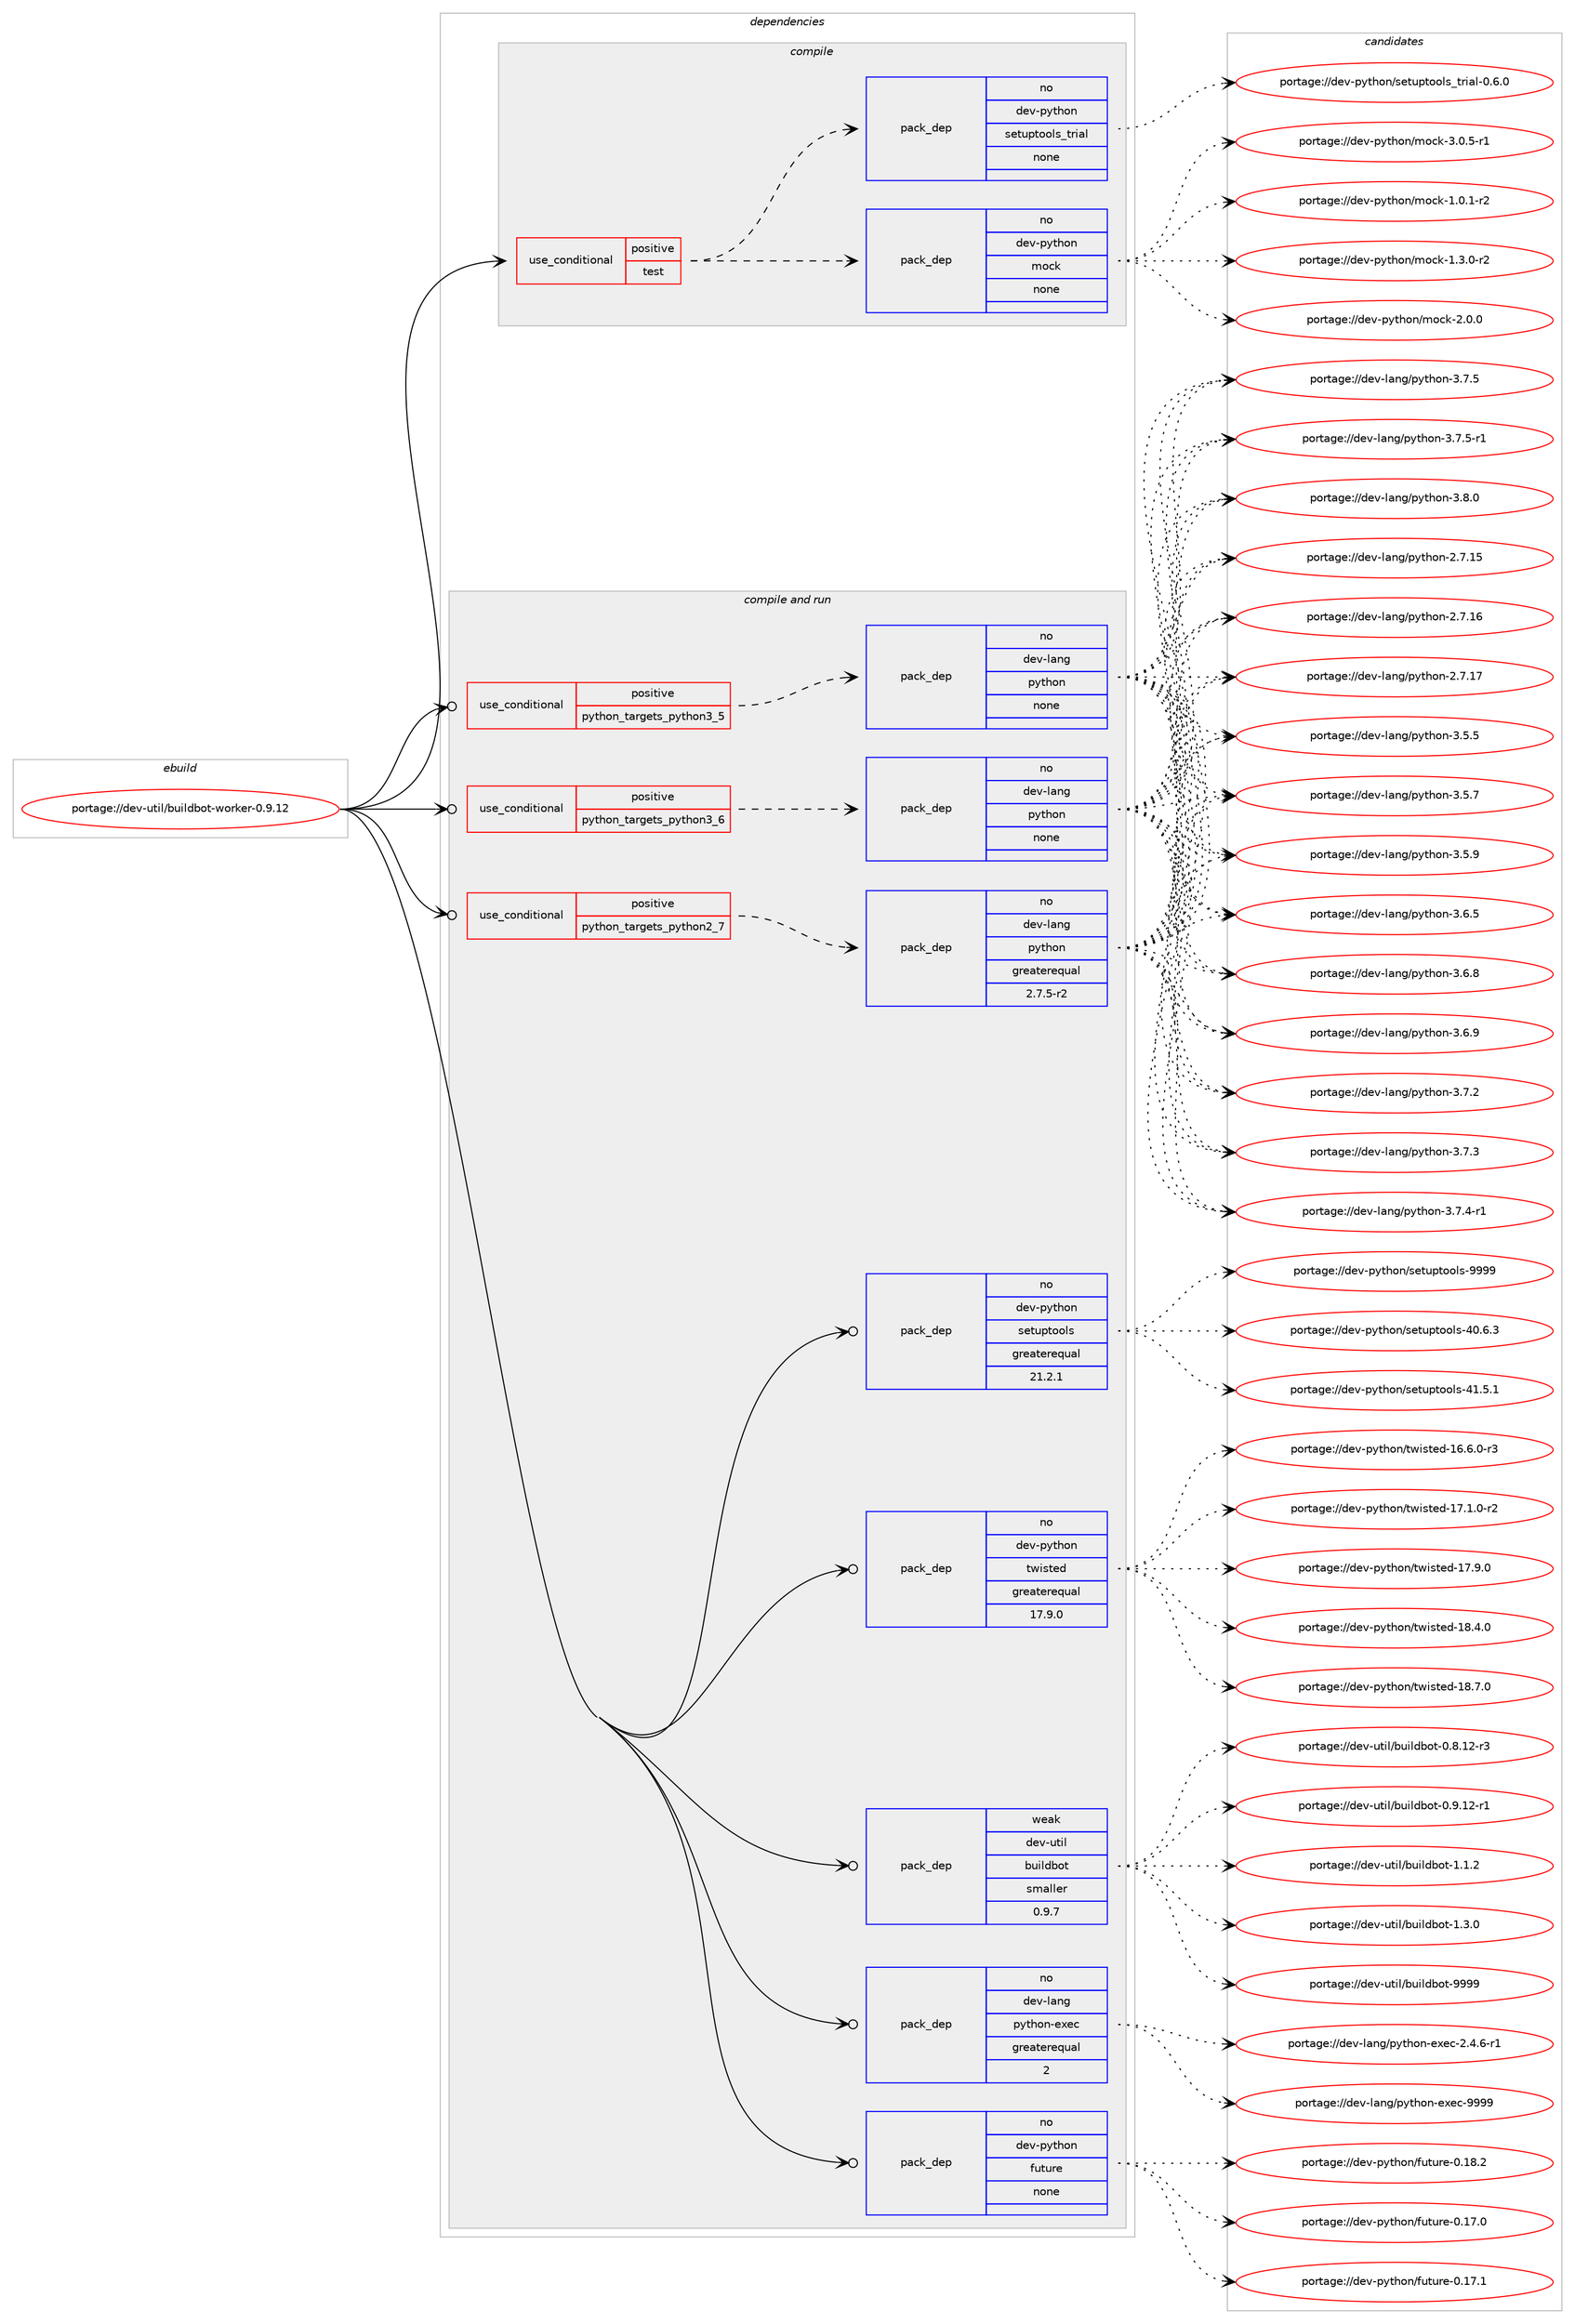 digraph prolog {

# *************
# Graph options
# *************

newrank=true;
concentrate=true;
compound=true;
graph [rankdir=LR,fontname=Helvetica,fontsize=10,ranksep=1.5];#, ranksep=2.5, nodesep=0.2];
edge  [arrowhead=vee];
node  [fontname=Helvetica,fontsize=10];

# **********
# The ebuild
# **********

subgraph cluster_leftcol {
color=gray;
rank=same;
label=<<i>ebuild</i>>;
id [label="portage://dev-util/buildbot-worker-0.9.12", color=red, width=4, href="../dev-util/buildbot-worker-0.9.12.svg"];
}

# ****************
# The dependencies
# ****************

subgraph cluster_midcol {
color=gray;
label=<<i>dependencies</i>>;
subgraph cluster_compile {
fillcolor="#eeeeee";
style=filled;
label=<<i>compile</i>>;
subgraph cond70484 {
dependency259561 [label=<<TABLE BORDER="0" CELLBORDER="1" CELLSPACING="0" CELLPADDING="4"><TR><TD ROWSPAN="3" CELLPADDING="10">use_conditional</TD></TR><TR><TD>positive</TD></TR><TR><TD>test</TD></TR></TABLE>>, shape=none, color=red];
subgraph pack185456 {
dependency259562 [label=<<TABLE BORDER="0" CELLBORDER="1" CELLSPACING="0" CELLPADDING="4" WIDTH="220"><TR><TD ROWSPAN="6" CELLPADDING="30">pack_dep</TD></TR><TR><TD WIDTH="110">no</TD></TR><TR><TD>dev-python</TD></TR><TR><TD>mock</TD></TR><TR><TD>none</TD></TR><TR><TD></TD></TR></TABLE>>, shape=none, color=blue];
}
dependency259561:e -> dependency259562:w [weight=20,style="dashed",arrowhead="vee"];
subgraph pack185457 {
dependency259563 [label=<<TABLE BORDER="0" CELLBORDER="1" CELLSPACING="0" CELLPADDING="4" WIDTH="220"><TR><TD ROWSPAN="6" CELLPADDING="30">pack_dep</TD></TR><TR><TD WIDTH="110">no</TD></TR><TR><TD>dev-python</TD></TR><TR><TD>setuptools_trial</TD></TR><TR><TD>none</TD></TR><TR><TD></TD></TR></TABLE>>, shape=none, color=blue];
}
dependency259561:e -> dependency259563:w [weight=20,style="dashed",arrowhead="vee"];
}
id:e -> dependency259561:w [weight=20,style="solid",arrowhead="vee"];
}
subgraph cluster_compileandrun {
fillcolor="#eeeeee";
style=filled;
label=<<i>compile and run</i>>;
subgraph cond70485 {
dependency259564 [label=<<TABLE BORDER="0" CELLBORDER="1" CELLSPACING="0" CELLPADDING="4"><TR><TD ROWSPAN="3" CELLPADDING="10">use_conditional</TD></TR><TR><TD>positive</TD></TR><TR><TD>python_targets_python2_7</TD></TR></TABLE>>, shape=none, color=red];
subgraph pack185458 {
dependency259565 [label=<<TABLE BORDER="0" CELLBORDER="1" CELLSPACING="0" CELLPADDING="4" WIDTH="220"><TR><TD ROWSPAN="6" CELLPADDING="30">pack_dep</TD></TR><TR><TD WIDTH="110">no</TD></TR><TR><TD>dev-lang</TD></TR><TR><TD>python</TD></TR><TR><TD>greaterequal</TD></TR><TR><TD>2.7.5-r2</TD></TR></TABLE>>, shape=none, color=blue];
}
dependency259564:e -> dependency259565:w [weight=20,style="dashed",arrowhead="vee"];
}
id:e -> dependency259564:w [weight=20,style="solid",arrowhead="odotvee"];
subgraph cond70486 {
dependency259566 [label=<<TABLE BORDER="0" CELLBORDER="1" CELLSPACING="0" CELLPADDING="4"><TR><TD ROWSPAN="3" CELLPADDING="10">use_conditional</TD></TR><TR><TD>positive</TD></TR><TR><TD>python_targets_python3_5</TD></TR></TABLE>>, shape=none, color=red];
subgraph pack185459 {
dependency259567 [label=<<TABLE BORDER="0" CELLBORDER="1" CELLSPACING="0" CELLPADDING="4" WIDTH="220"><TR><TD ROWSPAN="6" CELLPADDING="30">pack_dep</TD></TR><TR><TD WIDTH="110">no</TD></TR><TR><TD>dev-lang</TD></TR><TR><TD>python</TD></TR><TR><TD>none</TD></TR><TR><TD></TD></TR></TABLE>>, shape=none, color=blue];
}
dependency259566:e -> dependency259567:w [weight=20,style="dashed",arrowhead="vee"];
}
id:e -> dependency259566:w [weight=20,style="solid",arrowhead="odotvee"];
subgraph cond70487 {
dependency259568 [label=<<TABLE BORDER="0" CELLBORDER="1" CELLSPACING="0" CELLPADDING="4"><TR><TD ROWSPAN="3" CELLPADDING="10">use_conditional</TD></TR><TR><TD>positive</TD></TR><TR><TD>python_targets_python3_6</TD></TR></TABLE>>, shape=none, color=red];
subgraph pack185460 {
dependency259569 [label=<<TABLE BORDER="0" CELLBORDER="1" CELLSPACING="0" CELLPADDING="4" WIDTH="220"><TR><TD ROWSPAN="6" CELLPADDING="30">pack_dep</TD></TR><TR><TD WIDTH="110">no</TD></TR><TR><TD>dev-lang</TD></TR><TR><TD>python</TD></TR><TR><TD>none</TD></TR><TR><TD></TD></TR></TABLE>>, shape=none, color=blue];
}
dependency259568:e -> dependency259569:w [weight=20,style="dashed",arrowhead="vee"];
}
id:e -> dependency259568:w [weight=20,style="solid",arrowhead="odotvee"];
subgraph pack185461 {
dependency259570 [label=<<TABLE BORDER="0" CELLBORDER="1" CELLSPACING="0" CELLPADDING="4" WIDTH="220"><TR><TD ROWSPAN="6" CELLPADDING="30">pack_dep</TD></TR><TR><TD WIDTH="110">no</TD></TR><TR><TD>dev-lang</TD></TR><TR><TD>python-exec</TD></TR><TR><TD>greaterequal</TD></TR><TR><TD>2</TD></TR></TABLE>>, shape=none, color=blue];
}
id:e -> dependency259570:w [weight=20,style="solid",arrowhead="odotvee"];
subgraph pack185462 {
dependency259571 [label=<<TABLE BORDER="0" CELLBORDER="1" CELLSPACING="0" CELLPADDING="4" WIDTH="220"><TR><TD ROWSPAN="6" CELLPADDING="30">pack_dep</TD></TR><TR><TD WIDTH="110">no</TD></TR><TR><TD>dev-python</TD></TR><TR><TD>future</TD></TR><TR><TD>none</TD></TR><TR><TD></TD></TR></TABLE>>, shape=none, color=blue];
}
id:e -> dependency259571:w [weight=20,style="solid",arrowhead="odotvee"];
subgraph pack185463 {
dependency259572 [label=<<TABLE BORDER="0" CELLBORDER="1" CELLSPACING="0" CELLPADDING="4" WIDTH="220"><TR><TD ROWSPAN="6" CELLPADDING="30">pack_dep</TD></TR><TR><TD WIDTH="110">no</TD></TR><TR><TD>dev-python</TD></TR><TR><TD>setuptools</TD></TR><TR><TD>greaterequal</TD></TR><TR><TD>21.2.1</TD></TR></TABLE>>, shape=none, color=blue];
}
id:e -> dependency259572:w [weight=20,style="solid",arrowhead="odotvee"];
subgraph pack185464 {
dependency259573 [label=<<TABLE BORDER="0" CELLBORDER="1" CELLSPACING="0" CELLPADDING="4" WIDTH="220"><TR><TD ROWSPAN="6" CELLPADDING="30">pack_dep</TD></TR><TR><TD WIDTH="110">no</TD></TR><TR><TD>dev-python</TD></TR><TR><TD>twisted</TD></TR><TR><TD>greaterequal</TD></TR><TR><TD>17.9.0</TD></TR></TABLE>>, shape=none, color=blue];
}
id:e -> dependency259573:w [weight=20,style="solid",arrowhead="odotvee"];
subgraph pack185465 {
dependency259574 [label=<<TABLE BORDER="0" CELLBORDER="1" CELLSPACING="0" CELLPADDING="4" WIDTH="220"><TR><TD ROWSPAN="6" CELLPADDING="30">pack_dep</TD></TR><TR><TD WIDTH="110">weak</TD></TR><TR><TD>dev-util</TD></TR><TR><TD>buildbot</TD></TR><TR><TD>smaller</TD></TR><TR><TD>0.9.7</TD></TR></TABLE>>, shape=none, color=blue];
}
id:e -> dependency259574:w [weight=20,style="solid",arrowhead="odotvee"];
}
subgraph cluster_run {
fillcolor="#eeeeee";
style=filled;
label=<<i>run</i>>;
}
}

# **************
# The candidates
# **************

subgraph cluster_choices {
rank=same;
color=gray;
label=<<i>candidates</i>>;

subgraph choice185456 {
color=black;
nodesep=1;
choiceportage1001011184511212111610411111047109111991074549464846494511450 [label="portage://dev-python/mock-1.0.1-r2", color=red, width=4,href="../dev-python/mock-1.0.1-r2.svg"];
choiceportage1001011184511212111610411111047109111991074549465146484511450 [label="portage://dev-python/mock-1.3.0-r2", color=red, width=4,href="../dev-python/mock-1.3.0-r2.svg"];
choiceportage100101118451121211161041111104710911199107455046484648 [label="portage://dev-python/mock-2.0.0", color=red, width=4,href="../dev-python/mock-2.0.0.svg"];
choiceportage1001011184511212111610411111047109111991074551464846534511449 [label="portage://dev-python/mock-3.0.5-r1", color=red, width=4,href="../dev-python/mock-3.0.5-r1.svg"];
dependency259562:e -> choiceportage1001011184511212111610411111047109111991074549464846494511450:w [style=dotted,weight="100"];
dependency259562:e -> choiceportage1001011184511212111610411111047109111991074549465146484511450:w [style=dotted,weight="100"];
dependency259562:e -> choiceportage100101118451121211161041111104710911199107455046484648:w [style=dotted,weight="100"];
dependency259562:e -> choiceportage1001011184511212111610411111047109111991074551464846534511449:w [style=dotted,weight="100"];
}
subgraph choice185457 {
color=black;
nodesep=1;
choiceportage10010111845112121116104111110471151011161171121161111111081159511611410597108454846544648 [label="portage://dev-python/setuptools_trial-0.6.0", color=red, width=4,href="../dev-python/setuptools_trial-0.6.0.svg"];
dependency259563:e -> choiceportage10010111845112121116104111110471151011161171121161111111081159511611410597108454846544648:w [style=dotted,weight="100"];
}
subgraph choice185458 {
color=black;
nodesep=1;
choiceportage10010111845108971101034711212111610411111045504655464953 [label="portage://dev-lang/python-2.7.15", color=red, width=4,href="../dev-lang/python-2.7.15.svg"];
choiceportage10010111845108971101034711212111610411111045504655464954 [label="portage://dev-lang/python-2.7.16", color=red, width=4,href="../dev-lang/python-2.7.16.svg"];
choiceportage10010111845108971101034711212111610411111045504655464955 [label="portage://dev-lang/python-2.7.17", color=red, width=4,href="../dev-lang/python-2.7.17.svg"];
choiceportage100101118451089711010347112121116104111110455146534653 [label="portage://dev-lang/python-3.5.5", color=red, width=4,href="../dev-lang/python-3.5.5.svg"];
choiceportage100101118451089711010347112121116104111110455146534655 [label="portage://dev-lang/python-3.5.7", color=red, width=4,href="../dev-lang/python-3.5.7.svg"];
choiceportage100101118451089711010347112121116104111110455146534657 [label="portage://dev-lang/python-3.5.9", color=red, width=4,href="../dev-lang/python-3.5.9.svg"];
choiceportage100101118451089711010347112121116104111110455146544653 [label="portage://dev-lang/python-3.6.5", color=red, width=4,href="../dev-lang/python-3.6.5.svg"];
choiceportage100101118451089711010347112121116104111110455146544656 [label="portage://dev-lang/python-3.6.8", color=red, width=4,href="../dev-lang/python-3.6.8.svg"];
choiceportage100101118451089711010347112121116104111110455146544657 [label="portage://dev-lang/python-3.6.9", color=red, width=4,href="../dev-lang/python-3.6.9.svg"];
choiceportage100101118451089711010347112121116104111110455146554650 [label="portage://dev-lang/python-3.7.2", color=red, width=4,href="../dev-lang/python-3.7.2.svg"];
choiceportage100101118451089711010347112121116104111110455146554651 [label="portage://dev-lang/python-3.7.3", color=red, width=4,href="../dev-lang/python-3.7.3.svg"];
choiceportage1001011184510897110103471121211161041111104551465546524511449 [label="portage://dev-lang/python-3.7.4-r1", color=red, width=4,href="../dev-lang/python-3.7.4-r1.svg"];
choiceportage100101118451089711010347112121116104111110455146554653 [label="portage://dev-lang/python-3.7.5", color=red, width=4,href="../dev-lang/python-3.7.5.svg"];
choiceportage1001011184510897110103471121211161041111104551465546534511449 [label="portage://dev-lang/python-3.7.5-r1", color=red, width=4,href="../dev-lang/python-3.7.5-r1.svg"];
choiceportage100101118451089711010347112121116104111110455146564648 [label="portage://dev-lang/python-3.8.0", color=red, width=4,href="../dev-lang/python-3.8.0.svg"];
dependency259565:e -> choiceportage10010111845108971101034711212111610411111045504655464953:w [style=dotted,weight="100"];
dependency259565:e -> choiceportage10010111845108971101034711212111610411111045504655464954:w [style=dotted,weight="100"];
dependency259565:e -> choiceportage10010111845108971101034711212111610411111045504655464955:w [style=dotted,weight="100"];
dependency259565:e -> choiceportage100101118451089711010347112121116104111110455146534653:w [style=dotted,weight="100"];
dependency259565:e -> choiceportage100101118451089711010347112121116104111110455146534655:w [style=dotted,weight="100"];
dependency259565:e -> choiceportage100101118451089711010347112121116104111110455146534657:w [style=dotted,weight="100"];
dependency259565:e -> choiceportage100101118451089711010347112121116104111110455146544653:w [style=dotted,weight="100"];
dependency259565:e -> choiceportage100101118451089711010347112121116104111110455146544656:w [style=dotted,weight="100"];
dependency259565:e -> choiceportage100101118451089711010347112121116104111110455146544657:w [style=dotted,weight="100"];
dependency259565:e -> choiceportage100101118451089711010347112121116104111110455146554650:w [style=dotted,weight="100"];
dependency259565:e -> choiceportage100101118451089711010347112121116104111110455146554651:w [style=dotted,weight="100"];
dependency259565:e -> choiceportage1001011184510897110103471121211161041111104551465546524511449:w [style=dotted,weight="100"];
dependency259565:e -> choiceportage100101118451089711010347112121116104111110455146554653:w [style=dotted,weight="100"];
dependency259565:e -> choiceportage1001011184510897110103471121211161041111104551465546534511449:w [style=dotted,weight="100"];
dependency259565:e -> choiceportage100101118451089711010347112121116104111110455146564648:w [style=dotted,weight="100"];
}
subgraph choice185459 {
color=black;
nodesep=1;
choiceportage10010111845108971101034711212111610411111045504655464953 [label="portage://dev-lang/python-2.7.15", color=red, width=4,href="../dev-lang/python-2.7.15.svg"];
choiceportage10010111845108971101034711212111610411111045504655464954 [label="portage://dev-lang/python-2.7.16", color=red, width=4,href="../dev-lang/python-2.7.16.svg"];
choiceportage10010111845108971101034711212111610411111045504655464955 [label="portage://dev-lang/python-2.7.17", color=red, width=4,href="../dev-lang/python-2.7.17.svg"];
choiceportage100101118451089711010347112121116104111110455146534653 [label="portage://dev-lang/python-3.5.5", color=red, width=4,href="../dev-lang/python-3.5.5.svg"];
choiceportage100101118451089711010347112121116104111110455146534655 [label="portage://dev-lang/python-3.5.7", color=red, width=4,href="../dev-lang/python-3.5.7.svg"];
choiceportage100101118451089711010347112121116104111110455146534657 [label="portage://dev-lang/python-3.5.9", color=red, width=4,href="../dev-lang/python-3.5.9.svg"];
choiceportage100101118451089711010347112121116104111110455146544653 [label="portage://dev-lang/python-3.6.5", color=red, width=4,href="../dev-lang/python-3.6.5.svg"];
choiceportage100101118451089711010347112121116104111110455146544656 [label="portage://dev-lang/python-3.6.8", color=red, width=4,href="../dev-lang/python-3.6.8.svg"];
choiceportage100101118451089711010347112121116104111110455146544657 [label="portage://dev-lang/python-3.6.9", color=red, width=4,href="../dev-lang/python-3.6.9.svg"];
choiceportage100101118451089711010347112121116104111110455146554650 [label="portage://dev-lang/python-3.7.2", color=red, width=4,href="../dev-lang/python-3.7.2.svg"];
choiceportage100101118451089711010347112121116104111110455146554651 [label="portage://dev-lang/python-3.7.3", color=red, width=4,href="../dev-lang/python-3.7.3.svg"];
choiceportage1001011184510897110103471121211161041111104551465546524511449 [label="portage://dev-lang/python-3.7.4-r1", color=red, width=4,href="../dev-lang/python-3.7.4-r1.svg"];
choiceportage100101118451089711010347112121116104111110455146554653 [label="portage://dev-lang/python-3.7.5", color=red, width=4,href="../dev-lang/python-3.7.5.svg"];
choiceportage1001011184510897110103471121211161041111104551465546534511449 [label="portage://dev-lang/python-3.7.5-r1", color=red, width=4,href="../dev-lang/python-3.7.5-r1.svg"];
choiceportage100101118451089711010347112121116104111110455146564648 [label="portage://dev-lang/python-3.8.0", color=red, width=4,href="../dev-lang/python-3.8.0.svg"];
dependency259567:e -> choiceportage10010111845108971101034711212111610411111045504655464953:w [style=dotted,weight="100"];
dependency259567:e -> choiceportage10010111845108971101034711212111610411111045504655464954:w [style=dotted,weight="100"];
dependency259567:e -> choiceportage10010111845108971101034711212111610411111045504655464955:w [style=dotted,weight="100"];
dependency259567:e -> choiceportage100101118451089711010347112121116104111110455146534653:w [style=dotted,weight="100"];
dependency259567:e -> choiceportage100101118451089711010347112121116104111110455146534655:w [style=dotted,weight="100"];
dependency259567:e -> choiceportage100101118451089711010347112121116104111110455146534657:w [style=dotted,weight="100"];
dependency259567:e -> choiceportage100101118451089711010347112121116104111110455146544653:w [style=dotted,weight="100"];
dependency259567:e -> choiceportage100101118451089711010347112121116104111110455146544656:w [style=dotted,weight="100"];
dependency259567:e -> choiceportage100101118451089711010347112121116104111110455146544657:w [style=dotted,weight="100"];
dependency259567:e -> choiceportage100101118451089711010347112121116104111110455146554650:w [style=dotted,weight="100"];
dependency259567:e -> choiceportage100101118451089711010347112121116104111110455146554651:w [style=dotted,weight="100"];
dependency259567:e -> choiceportage1001011184510897110103471121211161041111104551465546524511449:w [style=dotted,weight="100"];
dependency259567:e -> choiceportage100101118451089711010347112121116104111110455146554653:w [style=dotted,weight="100"];
dependency259567:e -> choiceportage1001011184510897110103471121211161041111104551465546534511449:w [style=dotted,weight="100"];
dependency259567:e -> choiceportage100101118451089711010347112121116104111110455146564648:w [style=dotted,weight="100"];
}
subgraph choice185460 {
color=black;
nodesep=1;
choiceportage10010111845108971101034711212111610411111045504655464953 [label="portage://dev-lang/python-2.7.15", color=red, width=4,href="../dev-lang/python-2.7.15.svg"];
choiceportage10010111845108971101034711212111610411111045504655464954 [label="portage://dev-lang/python-2.7.16", color=red, width=4,href="../dev-lang/python-2.7.16.svg"];
choiceportage10010111845108971101034711212111610411111045504655464955 [label="portage://dev-lang/python-2.7.17", color=red, width=4,href="../dev-lang/python-2.7.17.svg"];
choiceportage100101118451089711010347112121116104111110455146534653 [label="portage://dev-lang/python-3.5.5", color=red, width=4,href="../dev-lang/python-3.5.5.svg"];
choiceportage100101118451089711010347112121116104111110455146534655 [label="portage://dev-lang/python-3.5.7", color=red, width=4,href="../dev-lang/python-3.5.7.svg"];
choiceportage100101118451089711010347112121116104111110455146534657 [label="portage://dev-lang/python-3.5.9", color=red, width=4,href="../dev-lang/python-3.5.9.svg"];
choiceportage100101118451089711010347112121116104111110455146544653 [label="portage://dev-lang/python-3.6.5", color=red, width=4,href="../dev-lang/python-3.6.5.svg"];
choiceportage100101118451089711010347112121116104111110455146544656 [label="portage://dev-lang/python-3.6.8", color=red, width=4,href="../dev-lang/python-3.6.8.svg"];
choiceportage100101118451089711010347112121116104111110455146544657 [label="portage://dev-lang/python-3.6.9", color=red, width=4,href="../dev-lang/python-3.6.9.svg"];
choiceportage100101118451089711010347112121116104111110455146554650 [label="portage://dev-lang/python-3.7.2", color=red, width=4,href="../dev-lang/python-3.7.2.svg"];
choiceportage100101118451089711010347112121116104111110455146554651 [label="portage://dev-lang/python-3.7.3", color=red, width=4,href="../dev-lang/python-3.7.3.svg"];
choiceportage1001011184510897110103471121211161041111104551465546524511449 [label="portage://dev-lang/python-3.7.4-r1", color=red, width=4,href="../dev-lang/python-3.7.4-r1.svg"];
choiceportage100101118451089711010347112121116104111110455146554653 [label="portage://dev-lang/python-3.7.5", color=red, width=4,href="../dev-lang/python-3.7.5.svg"];
choiceportage1001011184510897110103471121211161041111104551465546534511449 [label="portage://dev-lang/python-3.7.5-r1", color=red, width=4,href="../dev-lang/python-3.7.5-r1.svg"];
choiceportage100101118451089711010347112121116104111110455146564648 [label="portage://dev-lang/python-3.8.0", color=red, width=4,href="../dev-lang/python-3.8.0.svg"];
dependency259569:e -> choiceportage10010111845108971101034711212111610411111045504655464953:w [style=dotted,weight="100"];
dependency259569:e -> choiceportage10010111845108971101034711212111610411111045504655464954:w [style=dotted,weight="100"];
dependency259569:e -> choiceportage10010111845108971101034711212111610411111045504655464955:w [style=dotted,weight="100"];
dependency259569:e -> choiceportage100101118451089711010347112121116104111110455146534653:w [style=dotted,weight="100"];
dependency259569:e -> choiceportage100101118451089711010347112121116104111110455146534655:w [style=dotted,weight="100"];
dependency259569:e -> choiceportage100101118451089711010347112121116104111110455146534657:w [style=dotted,weight="100"];
dependency259569:e -> choiceportage100101118451089711010347112121116104111110455146544653:w [style=dotted,weight="100"];
dependency259569:e -> choiceportage100101118451089711010347112121116104111110455146544656:w [style=dotted,weight="100"];
dependency259569:e -> choiceportage100101118451089711010347112121116104111110455146544657:w [style=dotted,weight="100"];
dependency259569:e -> choiceportage100101118451089711010347112121116104111110455146554650:w [style=dotted,weight="100"];
dependency259569:e -> choiceportage100101118451089711010347112121116104111110455146554651:w [style=dotted,weight="100"];
dependency259569:e -> choiceportage1001011184510897110103471121211161041111104551465546524511449:w [style=dotted,weight="100"];
dependency259569:e -> choiceportage100101118451089711010347112121116104111110455146554653:w [style=dotted,weight="100"];
dependency259569:e -> choiceportage1001011184510897110103471121211161041111104551465546534511449:w [style=dotted,weight="100"];
dependency259569:e -> choiceportage100101118451089711010347112121116104111110455146564648:w [style=dotted,weight="100"];
}
subgraph choice185461 {
color=black;
nodesep=1;
choiceportage10010111845108971101034711212111610411111045101120101994550465246544511449 [label="portage://dev-lang/python-exec-2.4.6-r1", color=red, width=4,href="../dev-lang/python-exec-2.4.6-r1.svg"];
choiceportage10010111845108971101034711212111610411111045101120101994557575757 [label="portage://dev-lang/python-exec-9999", color=red, width=4,href="../dev-lang/python-exec-9999.svg"];
dependency259570:e -> choiceportage10010111845108971101034711212111610411111045101120101994550465246544511449:w [style=dotted,weight="100"];
dependency259570:e -> choiceportage10010111845108971101034711212111610411111045101120101994557575757:w [style=dotted,weight="100"];
}
subgraph choice185462 {
color=black;
nodesep=1;
choiceportage100101118451121211161041111104710211711611711410145484649554648 [label="portage://dev-python/future-0.17.0", color=red, width=4,href="../dev-python/future-0.17.0.svg"];
choiceportage100101118451121211161041111104710211711611711410145484649554649 [label="portage://dev-python/future-0.17.1", color=red, width=4,href="../dev-python/future-0.17.1.svg"];
choiceportage100101118451121211161041111104710211711611711410145484649564650 [label="portage://dev-python/future-0.18.2", color=red, width=4,href="../dev-python/future-0.18.2.svg"];
dependency259571:e -> choiceportage100101118451121211161041111104710211711611711410145484649554648:w [style=dotted,weight="100"];
dependency259571:e -> choiceportage100101118451121211161041111104710211711611711410145484649554649:w [style=dotted,weight="100"];
dependency259571:e -> choiceportage100101118451121211161041111104710211711611711410145484649564650:w [style=dotted,weight="100"];
}
subgraph choice185463 {
color=black;
nodesep=1;
choiceportage100101118451121211161041111104711510111611711211611111110811545524846544651 [label="portage://dev-python/setuptools-40.6.3", color=red, width=4,href="../dev-python/setuptools-40.6.3.svg"];
choiceportage100101118451121211161041111104711510111611711211611111110811545524946534649 [label="portage://dev-python/setuptools-41.5.1", color=red, width=4,href="../dev-python/setuptools-41.5.1.svg"];
choiceportage10010111845112121116104111110471151011161171121161111111081154557575757 [label="portage://dev-python/setuptools-9999", color=red, width=4,href="../dev-python/setuptools-9999.svg"];
dependency259572:e -> choiceportage100101118451121211161041111104711510111611711211611111110811545524846544651:w [style=dotted,weight="100"];
dependency259572:e -> choiceportage100101118451121211161041111104711510111611711211611111110811545524946534649:w [style=dotted,weight="100"];
dependency259572:e -> choiceportage10010111845112121116104111110471151011161171121161111111081154557575757:w [style=dotted,weight="100"];
}
subgraph choice185464 {
color=black;
nodesep=1;
choiceportage1001011184511212111610411111047116119105115116101100454954465446484511451 [label="portage://dev-python/twisted-16.6.0-r3", color=red, width=4,href="../dev-python/twisted-16.6.0-r3.svg"];
choiceportage1001011184511212111610411111047116119105115116101100454955464946484511450 [label="portage://dev-python/twisted-17.1.0-r2", color=red, width=4,href="../dev-python/twisted-17.1.0-r2.svg"];
choiceportage100101118451121211161041111104711611910511511610110045495546574648 [label="portage://dev-python/twisted-17.9.0", color=red, width=4,href="../dev-python/twisted-17.9.0.svg"];
choiceportage100101118451121211161041111104711611910511511610110045495646524648 [label="portage://dev-python/twisted-18.4.0", color=red, width=4,href="../dev-python/twisted-18.4.0.svg"];
choiceportage100101118451121211161041111104711611910511511610110045495646554648 [label="portage://dev-python/twisted-18.7.0", color=red, width=4,href="../dev-python/twisted-18.7.0.svg"];
dependency259573:e -> choiceportage1001011184511212111610411111047116119105115116101100454954465446484511451:w [style=dotted,weight="100"];
dependency259573:e -> choiceportage1001011184511212111610411111047116119105115116101100454955464946484511450:w [style=dotted,weight="100"];
dependency259573:e -> choiceportage100101118451121211161041111104711611910511511610110045495546574648:w [style=dotted,weight="100"];
dependency259573:e -> choiceportage100101118451121211161041111104711611910511511610110045495646524648:w [style=dotted,weight="100"];
dependency259573:e -> choiceportage100101118451121211161041111104711611910511511610110045495646554648:w [style=dotted,weight="100"];
}
subgraph choice185465 {
color=black;
nodesep=1;
choiceportage10010111845117116105108479811710510810098111116454846564649504511451 [label="portage://dev-util/buildbot-0.8.12-r3", color=red, width=4,href="../dev-util/buildbot-0.8.12-r3.svg"];
choiceportage10010111845117116105108479811710510810098111116454846574649504511449 [label="portage://dev-util/buildbot-0.9.12-r1", color=red, width=4,href="../dev-util/buildbot-0.9.12-r1.svg"];
choiceportage10010111845117116105108479811710510810098111116454946494650 [label="portage://dev-util/buildbot-1.1.2", color=red, width=4,href="../dev-util/buildbot-1.1.2.svg"];
choiceportage10010111845117116105108479811710510810098111116454946514648 [label="portage://dev-util/buildbot-1.3.0", color=red, width=4,href="../dev-util/buildbot-1.3.0.svg"];
choiceportage100101118451171161051084798117105108100981111164557575757 [label="portage://dev-util/buildbot-9999", color=red, width=4,href="../dev-util/buildbot-9999.svg"];
dependency259574:e -> choiceportage10010111845117116105108479811710510810098111116454846564649504511451:w [style=dotted,weight="100"];
dependency259574:e -> choiceportage10010111845117116105108479811710510810098111116454846574649504511449:w [style=dotted,weight="100"];
dependency259574:e -> choiceportage10010111845117116105108479811710510810098111116454946494650:w [style=dotted,weight="100"];
dependency259574:e -> choiceportage10010111845117116105108479811710510810098111116454946514648:w [style=dotted,weight="100"];
dependency259574:e -> choiceportage100101118451171161051084798117105108100981111164557575757:w [style=dotted,weight="100"];
}
}

}
